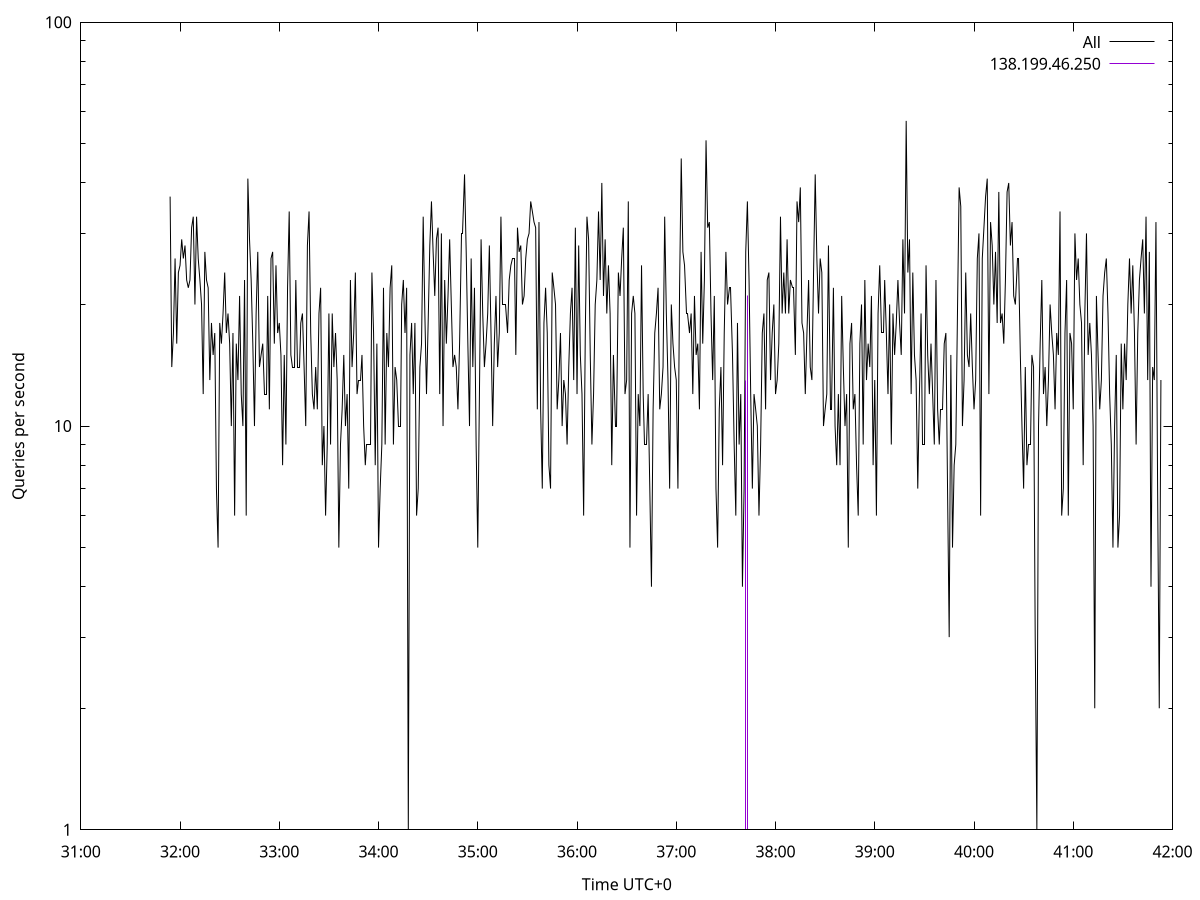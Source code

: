 set terminal pngcairo size 1024,768
set output 'Sun Jan  7 11:31:54 2024.png'
set ylabel 'Queries per second'
set xlabel 'Time UTC+0'
set xdata time
set timefmt "%s"
set log y
plot \
'-' using 1:2 linecolor 0 linetype 2 with lines title 'All', \
'-' using 1:2 linecolor 1 linetype 3 with impulses title "138.199.46.250"
1704601914 37
1704601915 14
1704601916 17
1704601917 26
1704601918 16
1704601919 24
1704601920 25
1704601921 29
1704601922 26
1704601923 28
1704601924 23
1704601925 22
1704601926 23
1704601927 31
1704601928 33
1704601929 20
1704601930 33
1704601931 26
1704601932 23
1704601933 20
1704601934 12
1704601935 27
1704601936 23
1704601937 22
1704601938 13
1704601939 18
1704601940 15
1704601941 17
1704601942 7
1704601943 5
1704601944 18
1704601945 16
1704601946 19
1704601947 24
1704601948 17
1704601949 19
1704601950 16
1704601951 10
1704601952 17
1704601953 6
1704601954 16
1704601955 13
1704601956 21
1704601957 12
1704601958 10
1704601959 23
1704601960 6
1704601961 41
1704601962 29
1704601963 23
1704601964 16
1704601965 10
1704601966 19
1704601967 27
1704601968 14
1704601969 15
1704601970 16
1704601971 12
1704601972 12
1704601973 21
1704601974 11
1704601975 26
1704601976 27
1704601977 16
1704601978 25
1704601979 17
1704601980 18
1704601981 15
1704601982 8
1704601983 15
1704601984 9
1704601985 22
1704601986 34
1704601987 15
1704601988 14
1704601989 14
1704601990 23
1704601991 14
1704601992 14
1704601993 18
1704601994 19
1704601995 14
1704601996 10
1704601997 28
1704601998 34
1704601999 17
1704602000 12
1704602001 11
1704602002 14
1704602003 11
1704602004 19
1704602005 22
1704602006 8
1704602007 10
1704602008 6
1704602009 9
1704602010 19
1704602011 9
1704602012 19
1704602013 14
1704602014 17
1704602015 13
1704602016 5
1704602017 9
1704602018 11
1704602019 15
1704602020 10
1704602021 12
1704602022 7
1704602023 23
1704602024 14
1704602025 17
1704602026 24
1704602027 12
1704602028 13
1704602029 13
1704602030 15
1704602031 10
1704602032 8
1704602033 9
1704602034 9
1704602035 9
1704602036 24
1704602037 17
1704602038 8
1704602039 16
1704602040 5
1704602041 7
1704602042 9
1704602043 22
1704602044 9
1704602045 17
1704602046 14
1704602047 22
1704602048 25
1704602049 9
1704602050 14
1704602051 13
1704602052 10
1704602053 10
1704602054 20
1704602055 23
1704602056 17
1704602057 22
1704602058 1
1704602059 15
1704602060 18
1704602061 12
1704602062 18
1704602063 6
1704602064 7
1704602065 14
1704602066 16
1704602067 33
1704602068 19
1704602069 12
1704602070 18
1704602071 28
1704602072 36
1704602073 27
1704602074 21
1704602075 29
1704602076 31
1704602077 12
1704602078 30
1704602079 10
1704602080 23
1704602081 16
1704602082 21
1704602083 29
1704602084 20
1704602085 14
1704602086 15
1704602087 14
1704602088 11
1704602089 16
1704602090 30
1704602091 30
1704602092 42
1704602093 27
1704602094 16
1704602095 10
1704602096 26
1704602097 14
1704602098 22
1704602099 9
1704602100 5
1704602101 12
1704602102 29
1704602103 19
1704602104 14
1704602105 16
1704602106 19
1704602107 28
1704602108 17
1704602109 10
1704602110 16
1704602111 21
1704602112 14
1704602113 17
1704602114 33
1704602115 20
1704602116 20
1704602117 20
1704602118 17
1704602119 23
1704602120 25
1704602121 26
1704602122 26
1704602123 15
1704602124 31
1704602125 27
1704602126 28
1704602127 20
1704602128 21
1704602129 26
1704602130 29
1704602131 30
1704602132 36
1704602133 34
1704602134 32
1704602135 31
1704602136 11
1704602137 32
1704602138 11
1704602139 7
1704602140 18
1704602141 22
1704602142 17
1704602143 8
1704602144 7
1704602145 24
1704602146 22
1704602147 20
1704602148 11
1704602149 13
1704602150 17
1704602151 10
1704602152 13
1704602153 12
1704602154 9
1704602155 14
1704602156 19
1704602157 22
1704602158 13
1704602159 31
1704602160 12
1704602161 28
1704602162 15
1704602163 12
1704602164 6
1704602165 17
1704602166 33
1704602167 29
1704602168 15
1704602169 9
1704602170 12
1704602171 20
1704602172 23
1704602173 34
1704602174 23
1704602175 40
1704602176 21
1704602177 29
1704602178 19
1704602179 25
1704602180 19
1704602181 8
1704602182 15
1704602183 10
1704602184 10
1704602185 24
1704602186 21
1704602187 26
1704602188 31
1704602189 12
1704602190 13
1704602191 36
1704602192 5
1704602193 19
1704602194 21
1704602195 19
1704602196 6
1704602197 12
1704602198 10
1704602199 25
1704602200 12
1704602201 9
1704602202 9
1704602203 12
1704602204 7
1704602205 4
1704602206 11
1704602207 17
1704602208 19
1704602209 22
1704602210 11
1704602211 12
1704602212 14
1704602213 33
1704602214 19
1704602215 13
1704602216 7
1704602217 20
1704602218 16
1704602219 14
1704602220 13
1704602221 7
1704602222 22
1704602223 46
1704602224 27
1704602225 25
1704602226 19
1704602227 19
1704602228 17
1704602229 19
1704602230 12
1704602231 21
1704602232 15
1704602233 16
1704602234 11
1704602235 27
1704602236 16
1704602237 23
1704602238 51
1704602239 31
1704602240 32
1704602241 19
1704602242 13
1704602243 21
1704602244 7
1704602245 5
1704602246 11
1704602247 14
1704602248 8
1704602249 17
1704602250 27
1704602251 20
1704602252 22
1704602253 22
1704602254 15
1704602255 9
1704602256 6
1704602257 18
1704602258 9
1704602259 12
1704602260 4
1704602261 7
1704602262 27
1704602263 36
1704602264 23
1704602265 12
1704602266 7
1704602267 12
1704602268 11
1704602269 10
1704602270 6
1704602271 9
1704602272 17
1704602273 19
1704602274 11
1704602275 23
1704602276 24
1704602277 13
1704602278 17
1704602279 20
1704602280 12
1704602281 13
1704602282 16
1704602283 33
1704602284 19
1704602285 24
1704602286 19
1704602287 29
1704602288 19
1704602289 23
1704602290 22
1704602291 22
1704602292 15
1704602293 36
1704602294 32
1704602295 39
1704602296 18
1704602297 17
1704602298 12
1704602299 17
1704602300 23
1704602301 14
1704602302 13
1704602303 24
1704602304 42
1704602305 26
1704602306 19
1704602307 26
1704602308 24
1704602309 10
1704602310 11
1704602311 12
1704602312 28
1704602313 11
1704602314 11
1704602315 22
1704602316 10
1704602317 8
1704602318 12
1704602319 8
1704602320 21
1704602321 14
1704602322 10
1704602323 12
1704602324 5
1704602325 16
1704602326 18
1704602327 11
1704602328 12
1704602329 8
1704602330 6
1704602331 16
1704602332 20
1704602333 9
1704602334 23
1704602335 13
1704602336 16
1704602337 14
1704602338 21
1704602339 8
1704602340 13
1704602341 6
1704602342 19
1704602343 25
1704602344 17
1704602345 17
1704602346 23
1704602347 17
1704602348 12
1704602349 20
1704602350 9
1704602351 19
1704602352 15
1704602353 18
1704602354 23
1704602355 18
1704602356 15
1704602357 29
1704602358 19
1704602359 57
1704602360 24
1704602361 29
1704602362 12
1704602363 24
1704602364 15
1704602365 13
1704602366 7
1704602367 12
1704602368 19
1704602369 9
1704602370 9
1704602371 25
1704602372 15
1704602373 12
1704602374 16
1704602375 12
1704602376 9
1704602377 23
1704602378 11
1704602379 9
1704602380 11
1704602381 11
1704602382 16
1704602383 17
1704602384 7
1704602385 3
1704602386 15
1704602387 5
1704602388 8
1704602389 9
1704602390 19
1704602391 39
1704602392 35
1704602393 10
1704602394 13
1704602395 24
1704602396 15
1704602397 14
1704602398 19
1704602399 14
1704602400 11
1704602401 13
1704602402 26
1704602403 30
1704602404 6
1704602405 26
1704602406 31
1704602407 37
1704602408 41
1704602409 12
1704602410 32
1704602411 28
1704602412 20
1704602413 27
1704602414 18
1704602415 38
1704602416 18
1704602417 19
1704602418 16
1704602419 23
1704602420 38
1704602421 40
1704602422 28
1704602423 32
1704602424 21
1704602425 20
1704602426 26
1704602427 26
1704602428 15
1704602429 10
1704602430 7
1704602431 14
1704602432 8
1704602433 9
1704602434 9
1704602435 15
1704602436 14
1704602437 3
1704602438 1
1704602439 10
1704602440 16
1704602441 23
1704602442 12
1704602443 14
1704602444 10
1704602445 13
1704602446 20
1704602447 17
1704602448 15
1704602449 11
1704602450 17
1704602451 15
1704602452 34
1704602453 6
1704602454 7
1704602455 17
1704602456 23
1704602457 6
1704602458 17
1704602459 16
1704602460 11
1704602461 30
1704602462 23
1704602463 26
1704602464 20
1704602465 18
1704602466 8
1704602467 19
1704602468 30
1704602469 15
1704602470 18
1704602471 15
1704602472 10
1704602473 2
1704602474 21
1704602475 15
1704602476 11
1704602477 13
1704602478 21
1704602479 24
1704602480 26
1704602481 19
1704602482 12
1704602483 9
1704602484 5
1704602485 10
1704602486 15
1704602487 5
1704602488 6
1704602489 16
1704602490 11
1704602491 16
1704602492 13
1704602493 20
1704602494 26
1704602495 19
1704602496 25
1704602497 17
1704602498 9
1704602499 17
1704602500 23
1704602501 26
1704602502 29
1704602503 19
1704602504 33
1704602505 13
1704602506 27
1704602507 4
1704602508 14
1704602509 13
1704602510 32
1704602511 7
1704602512 2
1704602513 13

e
1704602161 1
1704602262 13
1704602263 21
1704602372 1

e
